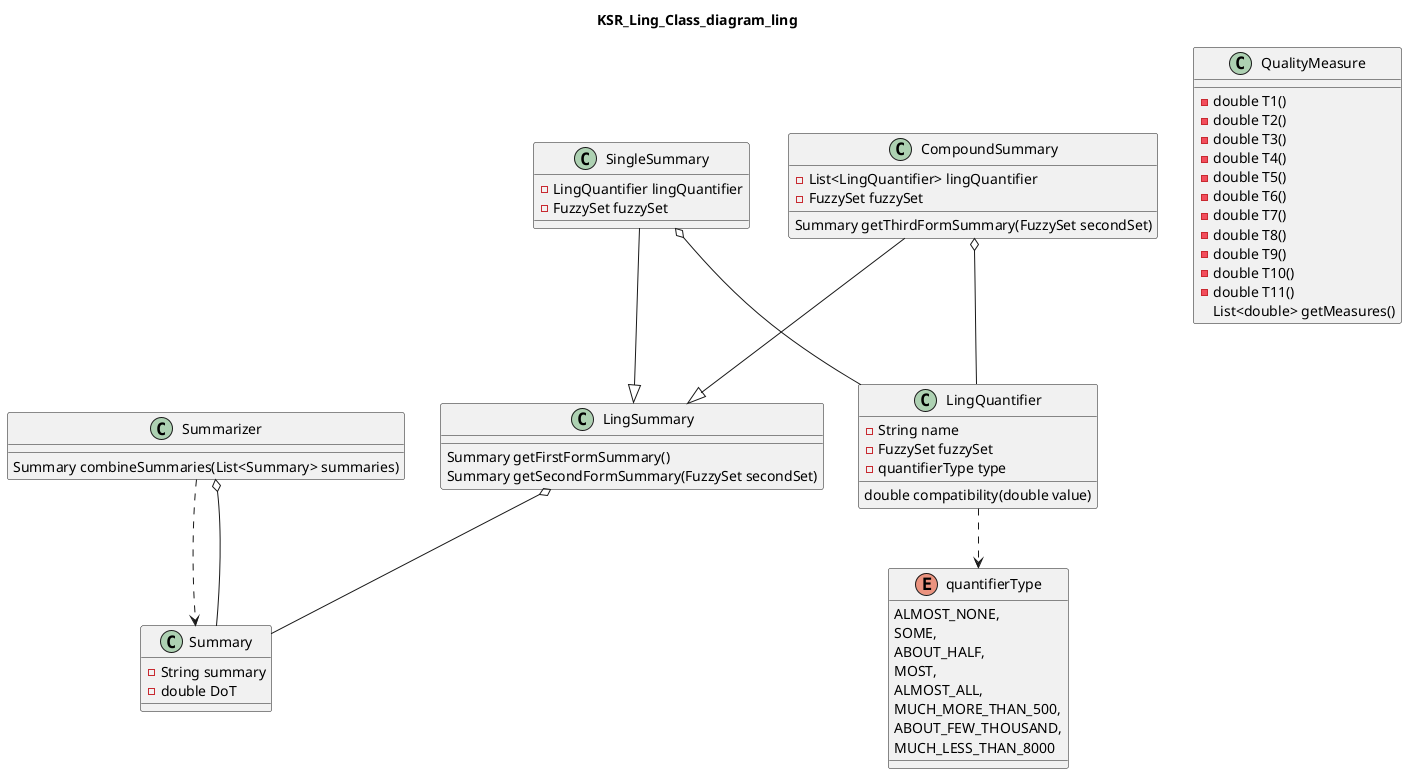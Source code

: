 @startuml
title KSR_Ling_Class_diagram_ling



class Summary{
    - String summary
    - double DoT
}

class LingSummary{
    Summary getFirstFormSummary()
    Summary getSecondFormSummary(FuzzySet secondSet)
}

class SingleSummary{
    - LingQuantifier lingQuantifier
    - FuzzySet fuzzySet
}

class CompoundSummary{
    - List<LingQuantifier> lingQuantifier
    - FuzzySet fuzzySet
    Summary getThirdFormSummary(FuzzySet secondSet)
}

enum quantifierType {
    ALMOST_NONE,
    SOME,
    ABOUT_HALF,
    MOST,
    ALMOST_ALL,
    MUCH_MORE_THAN_500,
    ABOUT_FEW_THOUSAND,
    MUCH_LESS_THAN_8000
}

class LingQuantifier{
    - String name
    - FuzzySet fuzzySet
    - quantifierType type
    double compatibility(double value)
}

class Summarizer{
    Summary combineSummaries(List<Summary> summaries)
}

class QualityMeasure{
    - double T1()
    - double T2()
    - double T3()
    - double T4()
    - double T5()
    - double T6()
    - double T7()
    - double T8()
    - double T9()
    - double T10()
    - double T11()
    List<double> getMeasures()
}

SingleSummary --|> LingSummary
CompoundSummary --|> LingSummary
LingSummary o-- Summary
Summarizer ..> Summary
Summarizer o-- Summary
LingQuantifier ..> quantifierType
SingleSummary o-- LingQuantifier
CompoundSummary o-- LingQuantifier